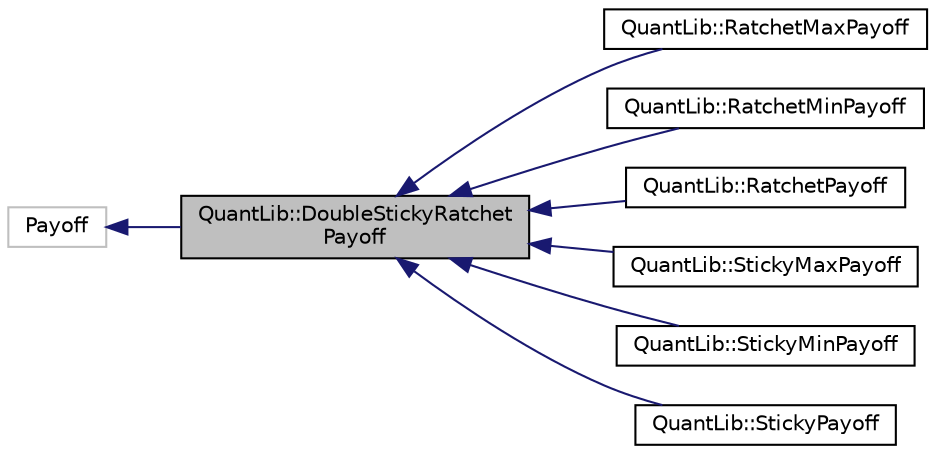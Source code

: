 digraph "QuantLib::DoubleStickyRatchetPayoff"
{
  edge [fontname="Helvetica",fontsize="10",labelfontname="Helvetica",labelfontsize="10"];
  node [fontname="Helvetica",fontsize="10",shape=record];
  rankdir="LR";
  Node1 [label="QuantLib::DoubleStickyRatchet\lPayoff",height=0.2,width=0.4,color="black", fillcolor="grey75", style="filled", fontcolor="black"];
  Node2 -> Node1 [dir="back",color="midnightblue",fontsize="10",style="solid"];
  Node2 [label="Payoff",height=0.2,width=0.4,color="grey75", fillcolor="white", style="filled"];
  Node1 -> Node3 [dir="back",color="midnightblue",fontsize="10",style="solid"];
  Node3 [label="QuantLib::RatchetMaxPayoff",height=0.2,width=0.4,color="black", fillcolor="white", style="filled",URL="$class_quant_lib_1_1_ratchet_max_payoff.html",tooltip="RatchetMax payoff (double option) "];
  Node1 -> Node4 [dir="back",color="midnightblue",fontsize="10",style="solid"];
  Node4 [label="QuantLib::RatchetMinPayoff",height=0.2,width=0.4,color="black", fillcolor="white", style="filled",URL="$class_quant_lib_1_1_ratchet_min_payoff.html",tooltip="RatchetMin payoff (double option) "];
  Node1 -> Node5 [dir="back",color="midnightblue",fontsize="10",style="solid"];
  Node5 [label="QuantLib::RatchetPayoff",height=0.2,width=0.4,color="black", fillcolor="white", style="filled",URL="$class_quant_lib_1_1_ratchet_payoff.html",tooltip="Ratchet payoff (single option) "];
  Node1 -> Node6 [dir="back",color="midnightblue",fontsize="10",style="solid"];
  Node6 [label="QuantLib::StickyMaxPayoff",height=0.2,width=0.4,color="black", fillcolor="white", style="filled",URL="$class_quant_lib_1_1_sticky_max_payoff.html",tooltip="StickyMax payoff (double option) "];
  Node1 -> Node7 [dir="back",color="midnightblue",fontsize="10",style="solid"];
  Node7 [label="QuantLib::StickyMinPayoff",height=0.2,width=0.4,color="black", fillcolor="white", style="filled",URL="$class_quant_lib_1_1_sticky_min_payoff.html",tooltip="StickyMin payoff (double option) "];
  Node1 -> Node8 [dir="back",color="midnightblue",fontsize="10",style="solid"];
  Node8 [label="QuantLib::StickyPayoff",height=0.2,width=0.4,color="black", fillcolor="white", style="filled",URL="$class_quant_lib_1_1_sticky_payoff.html",tooltip="Sticky payoff (single option) "];
}
